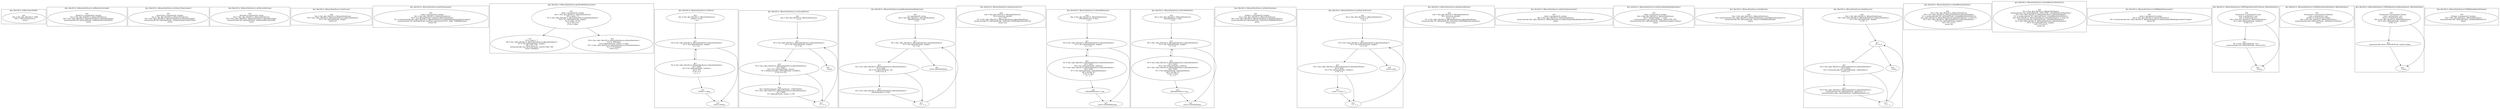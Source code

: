 digraph "42.ts" {
subgraph "cluster_@ts_files/42.ts: %dflt.[static]%dflt()" {
  label="@ts_files/42.ts: %dflt.[static]%dflt()";
  Node33220 [label="id:0
      this = this: @ts_files/42.ts: %dflt
      TAG = 'AlbumsDataSource'
      return"];
}
subgraph "cluster_@ts_files/42.ts: AlbumsDataSource.setBlackList(string[])" {
  label="@ts_files/42.ts: AlbumsDataSource.setBlackList(string[])";
  Node52470 [label="id:0
      blackList = parameter0: string[]
      this = this: @ts_files/42.ts: AlbumsDataSource
      %0 = this.<@ts_files/42.ts: AlbumsDataSource.albumDataImpl>
      instanceinvoke %0.<@%unk/%unk: .setBlackList()>(blackList)
      return"];
}
subgraph "cluster_@ts_files/42.ts: AlbumsDataSource.setSelectType(number)" {
  label="@ts_files/42.ts: AlbumsDataSource.setSelectType(number)";
  Node51860 [label="id:0
      selectType = parameter0: number
      this = this: @ts_files/42.ts: AlbumsDataSource
      %0 = this.<@ts_files/42.ts: AlbumsDataSource.albumDataImpl>
      instanceinvoke %0.<@%unk/%unk: .setSelectType()>(selectType)
      return"];
}
subgraph "cluster_@ts_files/42.ts: AlbumsDataSource.setDeviceId(string)" {
  label="@ts_files/42.ts: AlbumsDataSource.setDeviceId(string)";
  Node49390 [label="id:0
      deviceId = parameter0: string
      this = this: @ts_files/42.ts: AlbumsDataSource
      %0 = this.<@ts_files/42.ts: AlbumsDataSource.albumDataImpl>
      instanceinvoke %0.<@%unk/%unk: .setDeviceId()>(deviceId)
      return"];
}
subgraph "cluster_@ts_files/42.ts: AlbumsDataSource.totalCount()" {
  label="@ts_files/42.ts: AlbumsDataSource.totalCount()";
  Node42480 [label="id:0
      this = this: @ts_files/42.ts: AlbumsDataSource
      %0 = this.<@ts_files/42.ts: AlbumsDataSource.albumDataItems>
      %1 = %0.<@%unk/%unk: .length>
      return %1"];
}
subgraph "cluster_@ts_files/42.ts: AlbumsDataSource.getData(number)" {
  label="@ts_files/42.ts: AlbumsDataSource.getData(number)";
  Node45260 [label="id:0
      index = parameter0: number
      this = this: @ts_files/42.ts: AlbumsDataSource
      %0 = new @%unk/%unk: LazyItem<AlbumDataItem>
      %1 = instanceinvoke this.<@ts_files/42.ts: AlbumsDataSource.getDataByIndex(number)>(index)
      instanceinvoke %0.<@%unk/%unk: LazyItem.constructor()>(%1, index, %AM0$getData)
      return %0"];
}
subgraph "cluster_@ts_files/42.ts: AlbumsDataSource.getDataByIndex(number)" {
  label="@ts_files/42.ts: AlbumsDataSource.getDataByIndex(number)";
  Node52170 [label="id:0
      index = parameter0: number
      this = this: @ts_files/42.ts: AlbumsDataSource
      %0 = index < 0
      %1 = this.<@ts_files/42.ts: AlbumsDataSource.albumDataItems>
      %2 = %1.<@%unk/%unk: .length>
      %3 = index >= %2
      %4 = %0 || %3
      if %4 != false"];
  Node52171 [label="id:1
      %5 = index + '/'
      %6 = this.<@ts_files/42.ts: AlbumsDataSource.albumDataItems>
      %7 = %6.<@%unk/%unk: .length>
      %8 = %5 + %7
      instanceinvoke Log.<@%unk/%unk: .warn()>(TAG, %8)
      return undefined"];
  Node52172 [label="id:2
      %9 = this.<@ts_files/42.ts: AlbumsDataSource.albumDataItems>
      %10 = %9[index]
      %10.<@%unk/%unk: .index> = index
      %11 = this.<@ts_files/42.ts: AlbumsDataSource.albumDataItems>
      %12 = %11[index]
      return %12"];
  Node52170 -> Node52171;
  Node52170 -> Node52172;
}
subgraph "cluster_@ts_files/42.ts: AlbumsDataSource.isSelect()" {
  label="@ts_files/42.ts: AlbumsDataSource.isSelect()";
  Node40070 [label="id:0
      this = this: @ts_files/42.ts: AlbumsDataSource
      isSelect = true
      i = 0"];
  Node40071 [label="id:1
      %0 = this.<@ts_files/42.ts: AlbumsDataSource.albumDataItems>
      %1 = %0.<@%unk/%unk: .length>
      if i < %1"];
  Node40072 [label="id:2
      %2 = this.<@ts_files/42.ts: AlbumsDataSource.albumDataItems>
      %3 = %2[i]
      %4 = %3.<@%unk/%unk: .isSelect>
      %5 = !%4
      if %5 != 0
      i = i + 1"];
  Node40073 [label="id:3
      isSelect = false"];
  Node40074 [label="id:4
      return isSelect"];
  Node40070 -> Node40071;
  Node40071 -> Node40072;
  Node40071 -> Node40074;
  Node40072 -> Node40073;
  Node40072 -> Node40071;
  Node40073 -> Node40074;
}
subgraph "cluster_@ts_files/42.ts: AlbumsDataSource.resetLoadState()" {
  label="@ts_files/42.ts: AlbumsDataSource.resetLoadState()";
  Node46230 [label="id:0
      this = this: @ts_files/42.ts: AlbumsDataSource
      i = 0"];
  Node46231 [label="id:1
      %0 = this.<@ts_files/42.ts: AlbumsDataSource.albumDataItems>
      %1 = %0.<@%unk/%unk: .length>
      if i < %1"];
  Node46232 [label="id:2
      %2 = this.<@ts_files/42.ts: AlbumsDataSource.albumDataItems>
      %3 = %2[i]
      %4 = %3.<@%unk/%unk: .status>
      %5 = MediaConstants.<@%unk/%unk: .LOADED>
      if %4 === %5"];
  Node46233 [label="id:3
      %8 = MediaConstants.<@%unk/%unk: .UNDEFINED>
      %6 = this.<@ts_files/42.ts: AlbumsDataSource.albumDataItems>
      %7 = %6[i]
      %7.<@%unk/%unk: .status> = %8"];
  Node46234 [label="id:4
      return"];
  Node46235 [label="id:5
      i = i + 1"];
  Node46230 -> Node46231;
  Node46231 -> Node46232;
  Node46231 -> Node46234;
  Node46232 -> Node46233;
  Node46232 -> Node46235;
  Node46233 -> Node46235;
  Node46235 -> Node46231;
}
subgraph "cluster_@ts_files/42.ts: AlbumsDataSource.getAlbumDataItemById(string)" {
  label="@ts_files/42.ts: AlbumsDataSource.getAlbumDataItemById(string)";
  Node57960 [label="id:0
      id = parameter0: string
      this = this: @ts_files/42.ts: AlbumsDataSource
      albumDataItem = null
      i = 0"];
  Node57961 [label="id:1
      %0 = this.<@ts_files/42.ts: AlbumsDataSource.albumDataItems>
      %1 = %0.<@%unk/%unk: .length>
      if i < %1"];
  Node57962 [label="id:2
      %2 = this.<@ts_files/42.ts: AlbumsDataSource.albumDataItems>
      %3 = %2[i]
      %4 = %3.<@%unk/%unk: .id>
      if %4 === id"];
  Node57963 [label="id:3
      %5 = this.<@ts_files/42.ts: AlbumsDataSource.albumDataItems>
      albumDataItem = %5[i]"];
  Node57964 [label="id:4
      return albumDataItem"];
  Node57965 [label="id:5
      i = i + 1"];
  Node57960 -> Node57961;
  Node57961 -> Node57962;
  Node57961 -> Node57964;
  Node57962 -> Node57963;
  Node57962 -> Node57965;
  Node57963 -> Node57965;
  Node57965 -> Node57961;
}
subgraph "cluster_@ts_files/42.ts: AlbumsDataSource.getSelectedUris()" {
  label="@ts_files/42.ts: AlbumsDataSource.getSelectedUris()";
  Node47270 [label="id:0
      this = this: @ts_files/42.ts: AlbumsDataSource
      %0 = newarray (any)[0]
      uris = %0
      %1 = this.<@ts_files/42.ts: AlbumsDataSource.albumDataItems>
      instanceinvoke %1.<@%unk/%unk: .forEach()>(%AM1$getSelectedUris)
      return uris"];
}
subgraph "cluster_@ts_files/42.ts: AlbumsDataSource.isDisableRename()" {
  label="@ts_files/42.ts: AlbumsDataSource.isDisableRename()";
  Node46910 [label="id:0
      this = this: @ts_files/42.ts: AlbumsDataSource
      isDisableRename = false
      i = 0"];
  Node46911 [label="id:1
      %0 = this.<@ts_files/42.ts: AlbumsDataSource.albumDataItems>
      %1 = %0.<@%unk/%unk: .length>
      if i < %1"];
  Node46912 [label="id:2
      %2 = this.<@ts_files/42.ts: AlbumsDataSource.albumDataItems>
      %3 = %2[i]
      %4 = %3.<@%unk/%unk: .isSelect>
      %5 = this.<@ts_files/42.ts: AlbumsDataSource.albumDataItems>
      %6 = %5[i]
      %7 = %6.<@%unk/%unk: .isDisableRename>
      %8 = %4 && %7
      if %8 != false
      i = i + 1"];
  Node46913 [label="id:3
      isDisableRename = true"];
  Node46914 [label="id:4
      return isDisableRename"];
  Node46910 -> Node46911;
  Node46911 -> Node46912;
  Node46911 -> Node46914;
  Node46912 -> Node46913;
  Node46912 -> Node46911;
  Node46913 -> Node46914;
}
subgraph "cluster_@ts_files/42.ts: AlbumsDataSource.isDisableDelete()" {
  label="@ts_files/42.ts: AlbumsDataSource.isDisableDelete()";
  Node46860 [label="id:0
      this = this: @ts_files/42.ts: AlbumsDataSource
      isDisableDelete = false
      i = 0"];
  Node46861 [label="id:1
      %0 = this.<@ts_files/42.ts: AlbumsDataSource.albumDataItems>
      %1 = %0.<@%unk/%unk: .length>
      if i < %1"];
  Node46862 [label="id:2
      %2 = this.<@ts_files/42.ts: AlbumsDataSource.albumDataItems>
      %3 = %2[i]
      %4 = %3.<@%unk/%unk: .isSelect>
      %5 = this.<@ts_files/42.ts: AlbumsDataSource.albumDataItems>
      %6 = %5[i]
      %7 = %6.<@%unk/%unk: .isDisableDelete>
      %8 = %4 && %7
      if %8 != false
      i = i + 1"];
  Node46863 [label="id:3
      isDisableDelete = true"];
  Node46864 [label="id:4
      return isDisableDelete"];
  Node46860 -> Node46861;
  Node46861 -> Node46862;
  Node46861 -> Node46864;
  Node46862 -> Node46863;
  Node46862 -> Node46861;
  Node46863 -> Node46864;
}
subgraph "cluster_@ts_files/42.ts: AlbumsDataSource.setSelect(boolean)" {
  label="@ts_files/42.ts: AlbumsDataSource.setSelect(boolean)";
  Node48550 [label="id:0
      isSelect = parameter0: boolean
      this = this: @ts_files/42.ts: AlbumsDataSource
      %0 = this.<@ts_files/42.ts: AlbumsDataSource.albumDataItems>
      instanceinvoke %0.<@%unk/%unk: .forEach()>(%AM2$setSelect)
      return"];
}
subgraph "cluster_@ts_files/42.ts: AlbumsDataSource.getSelectedCount()" {
  label="@ts_files/42.ts: AlbumsDataSource.getSelectedCount()";
  Node48290 [label="id:0
      this = this: @ts_files/42.ts: AlbumsDataSource
      count = 0
      i = 0"];
  Node48291 [label="id:1
      %0 = this.<@ts_files/42.ts: AlbumsDataSource.albumDataItems>
      %1 = %0.<@%unk/%unk: .length>
      if i < %1"];
  Node48292 [label="id:2
      %2 = this.<@ts_files/42.ts: AlbumsDataSource.albumDataItems>
      %3 = %2[i]
      %4 = %3.<@%unk/%unk: .isSelect>
      if %4 != 0"];
  Node48293 [label="id:3
      count = count + 1"];
  Node48294 [label="id:4
      return count"];
  Node48295 [label="id:5
      i = i + 1"];
  Node48290 -> Node48291;
  Node48291 -> Node48292;
  Node48291 -> Node48294;
  Node48292 -> Node48293;
  Node48292 -> Node48295;
  Node48293 -> Node48295;
  Node48295 -> Node48291;
}
subgraph "cluster_@ts_files/42.ts: AlbumsDataSource.getSelectedItems()" {
  label="@ts_files/42.ts: AlbumsDataSource.getSelectedItems()";
  Node48220 [label="id:0
      this = this: @ts_files/42.ts: AlbumsDataSource
      %0 = newarray (any)[0]
      items = %0
      %1 = this.<@ts_files/42.ts: AlbumsDataSource.albumDataItems>
      instanceinvoke %1.<@%unk/%unk: .forEach()>(%AM3$getSelectedItems)
      return items"];
}
subgraph "cluster_@ts_files/42.ts: AlbumsDataSource.onDataUpdate(number)" {
  label="@ts_files/42.ts: AlbumsDataSource.onDataUpdate(number)";
  Node50380 [label="id:0
      index = parameter0: number
      this = this: @ts_files/42.ts: AlbumsDataSource
      instanceinvoke this.<@ts_files/42.ts: AlbumsDataSource.onDataUpdateBindImpl(number)>(index)
      return"];
}
subgraph "cluster_@ts_files/42.ts: AlbumsDataSource.onDataUpdateBindImpl(number)" {
  label="@ts_files/42.ts: AlbumsDataSource.onDataUpdateBindImpl(number)";
  Node58210 [label="id:0
      index = parameter0: number
      this = this: @ts_files/42.ts: AlbumsDataSource
      %0 = 'onDataUpdate ' + index
      instanceinvoke Log.<@%unk/%unk: .info()>(TAG, %0)
      instanceinvoke this.<@%unk/%unk: .notifyDataChange()>(index)
      return"];
}
subgraph "cluster_@ts_files/42.ts: AlbumsDataSource.dataReload()" {
  label="@ts_files/42.ts: AlbumsDataSource.dataReload()";
  Node41880 [label="id:0
      this = this: @ts_files/42.ts: AlbumsDataSource
      %0 = instanceinvoke this.<@ts_files/42.ts: AlbumsDataSource.reloadAlbumItemData()>()
      instanceinvoke %0.<@%unk/%unk: .then()>(%AM4$dataReload)
      return"];
}
subgraph "cluster_@ts_files/42.ts: AlbumsDataSource.dataRemove()" {
  label="@ts_files/42.ts: AlbumsDataSource.dataRemove()";
  Node42110 [label="id:0
      this = this: @ts_files/42.ts: AlbumsDataSource
      %0 = this.<@ts_files/42.ts: AlbumsDataSource.albumDataItems>
      %1 = %0.<@%unk/%unk: .length>
      i = %1 - 1"];
  Node42111 [label="id:1
      if i >= 0"];
  Node42112 [label="id:2
      %2 = this.<@ts_files/42.ts: AlbumsDataSource.albumDataItems>
      %3 = %2[i]
      %4 = instanceinvoke %3.<@%unk/%unk: .isDeleted()>()
      if %4 != 0"];
  Node42113 [label="id:3
      %5 = this.<@ts_files/42.ts: AlbumsDataSource.albumDataItems>
      instanceinvoke %5.<@%unk/%unk: .splice()>(i, 1)
      instanceinvoke super.<@%unk/%unk: .notifyDataDelete()>(i)"];
  Node42114 [label="id:4
      return"];
  Node42115 [label="id:5
      i = i - 1"];
  Node42110 -> Node42111;
  Node42111 -> Node42112;
  Node42111 -> Node42114;
  Node42112 -> Node42113;
  Node42112 -> Node42115;
  Node42113 -> Node42115;
  Node42115 -> Node42111;
}
subgraph "cluster_@ts_files/42.ts: AlbumsDataSource.reloadAlbumItemData()" {
  label="@ts_files/42.ts: AlbumsDataSource.reloadAlbumItemData()";
  Node50840 [label="id:0
      this = this: @ts_files/42.ts: AlbumsDataSource
      %0 = this.<@ts_files/42.ts: AlbumsDataSource.albumDataImpl>
      %1 = instanceinvoke %0.<@%unk/%unk: .reloadAlbumItemData()>()
      this.<@ts_files/42.ts: AlbumsDataSource.albumDataItems> = await %1
      %2 = this.<@ts_files/42.ts: AlbumsDataSource.albumDataItems>
      %3 = %2.<@%unk/%unk: .length>
      %4 = %3 === 0
      return %4"];
}
subgraph "cluster_@ts_files/42.ts: AlbumsDataSource.reloadAlbumListItemData()" {
  label="@ts_files/42.ts: AlbumsDataSource.reloadAlbumListItemData()";
  Node54960 [label="id:0
      this = this: @ts_files/42.ts: AlbumsDataSource
      instanceinvoke Log.<@%unk/%unk: .info()>(TAG, 'reloadAlbumListItemData')
      %0 = this.<@ts_files/42.ts: AlbumsDataSource.albumDataImpl>
      %1 = instanceinvoke %0.<@%unk/%unk: .reloadAlbumItemData()>()
      this.<@ts_files/42.ts: AlbumsDataSource.albumDataItems> = await %1
      instanceinvoke this.<@%unk/%unk: .notifyDataReload()>()
      %2 = this.<@ts_files/42.ts: AlbumsDataSource.albumDataItems>
      %3 = %2.<@%unk/%unk: .length>
      %4 = %3 === 0
      return %4"];
}
subgraph "cluster_@ts_files/42.ts: AlbumsDataSource.%AM0$getData(number)" {
  label="@ts_files/42.ts: AlbumsDataSource.%AM0$getData(number)";
  Node47890 [label="id:0
      index = parameter0: number
      this = this: @ts_files/42.ts: AlbumsDataSource
      %0 = instanceinvoke this.<@ts_files/42.ts: AlbumsDataSource.onDataUpdateBindImpl(number)>(index)
      return %0"];
}
subgraph "cluster_@ts_files/42.ts: AlbumsDataSource.%AM1$getSelectedUris([uris], AlbumDataItem)" {
  label="@ts_files/42.ts: AlbumsDataSource.%AM1$getSelectedUris([uris], AlbumDataItem)";
  Node69760 [label="id:0
      %closures0 = parameter0: [uris]
      item = parameter1: any
      uris = %closures0.uris
      this = this: @ts_files/42.ts: AlbumsDataSource
      %0 = item.<@%unk/%unk: .isSelect>
      if %0 != 0"];
  Node69761 [label="id:1
      %1 = item.<@%unk/%unk: .uri>
      instanceinvoke uris.<@%unk/%unk: .push()>(%1)"];
  Node69762 [label="id:2
      return"];
  Node69760 -> Node69761;
  Node69760 -> Node69762;
  Node69761 -> Node69762;
}
subgraph "cluster_@ts_files/42.ts: AlbumsDataSource.%AM2$setSelect([isSelect], AlbumDataItem)" {
  label="@ts_files/42.ts: AlbumsDataSource.%AM2$setSelect([isSelect], AlbumDataItem)";
  Node67460 [label="id:0
      %closures0 = parameter0: [isSelect]
      item = parameter1: any
      isSelect = %closures0.isSelect
      this = this: @ts_files/42.ts: AlbumsDataSource
      instanceinvoke item.<@%unk/%unk: .setSelect()>(isSelect)
      return"];
}
subgraph "cluster_@ts_files/42.ts: AlbumsDataSource.%AM3$getSelectedItems([items], AlbumDataItem)" {
  label="@ts_files/42.ts: AlbumsDataSource.%AM3$getSelectedItems([items], AlbumDataItem)";
  Node71680 [label="id:0
      %closures0 = parameter0: [items]
      item = parameter1: any
      items = %closures0.items
      this = this: @ts_files/42.ts: AlbumsDataSource
      %0 = item.<@%unk/%unk: .isSelect>
      if %0 != 0"];
  Node71681 [label="id:1
      instanceinvoke items.<@%unk/%unk: .push()>(item)"];
  Node71682 [label="id:2
      return"];
  Node71680 -> Node71681;
  Node71680 -> Node71682;
  Node71681 -> Node71682;
}
subgraph "cluster_@ts_files/42.ts: AlbumsDataSource.%AM4$dataReload(boolean)" {
  label="@ts_files/42.ts: AlbumsDataSource.%AM4$dataReload(boolean)";
  Node51910 [label="id:0
      isEmpty = parameter0: boolean
      this = this: @ts_files/42.ts: AlbumsDataSource
      instanceinvoke this.<@%unk/%unk: .notifyDataReload()>()
      return"];
}
}
